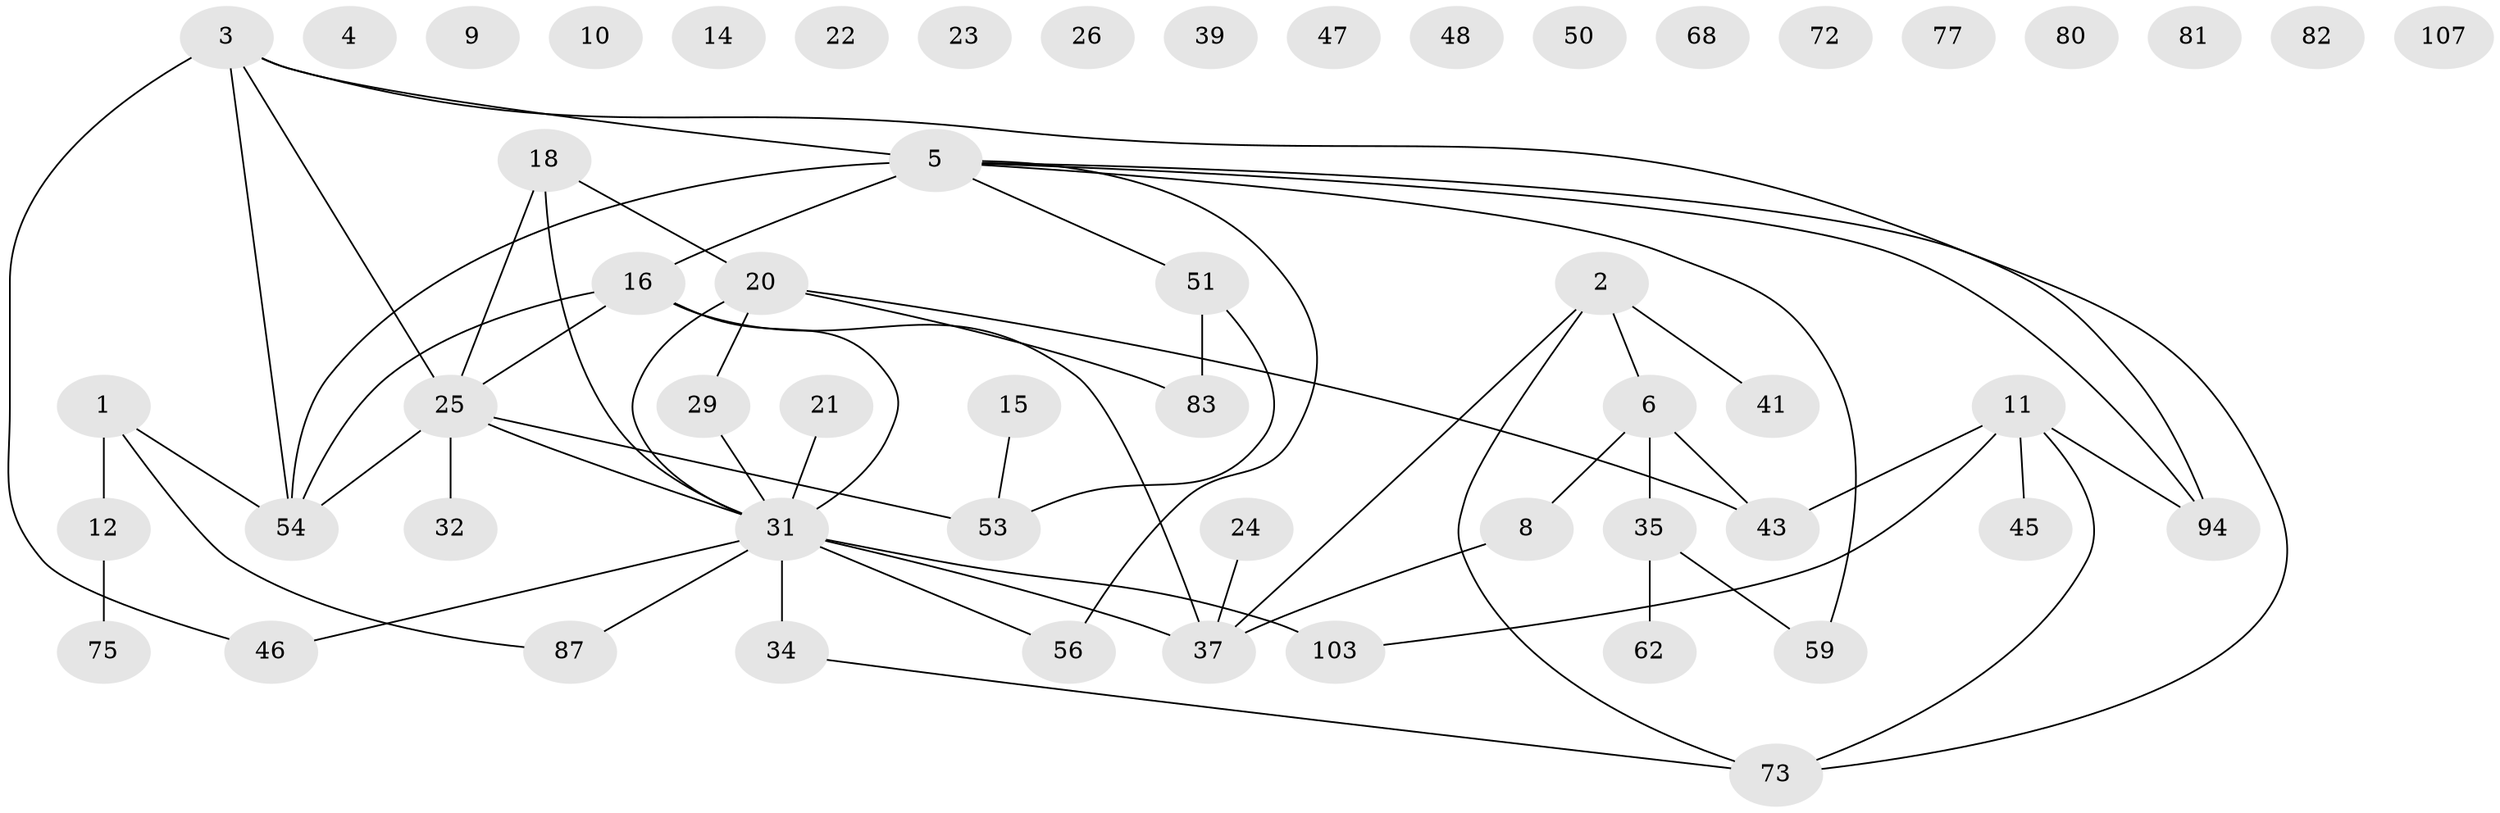 // original degree distribution, {2: 0.2818181818181818, 4: 0.12727272727272726, 3: 0.20909090909090908, 0: 0.14545454545454545, 6: 0.02727272727272727, 1: 0.19090909090909092, 5: 0.01818181818181818}
// Generated by graph-tools (version 1.1) at 2025/13/03/09/25 04:13:03]
// undirected, 55 vertices, 59 edges
graph export_dot {
graph [start="1"]
  node [color=gray90,style=filled];
  1 [super="+88"];
  2 [super="+76+36+42"];
  3 [super="+17"];
  4;
  5 [super="+7+52"];
  6 [super="+60"];
  8;
  9 [super="+91"];
  10;
  11 [super="+28+99"];
  12 [super="+13+104"];
  14;
  15 [super="+96"];
  16 [super="+58+101+38+85"];
  18;
  20 [super="+30+70"];
  21;
  22;
  23;
  24;
  25 [super="+27+65"];
  26;
  29;
  31 [super="+33"];
  32;
  34 [super="+109+44"];
  35 [super="+40"];
  37 [super="+105"];
  39;
  41;
  43 [super="+57+63"];
  45 [super="+78"];
  46 [super="+100+93"];
  47;
  48;
  50 [super="+71"];
  51 [super="+61"];
  53 [super="+67"];
  54 [super="+74"];
  56;
  59;
  62;
  68;
  72;
  73;
  75;
  77;
  80;
  81;
  82;
  83;
  87;
  94;
  103 [super="+108"];
  107;
  1 -- 54;
  1 -- 12;
  1 -- 87;
  2 -- 73;
  2 -- 6;
  2 -- 41;
  2 -- 37;
  3 -- 94;
  3 -- 54;
  3 -- 25;
  3 -- 46;
  3 -- 5;
  5 -- 16;
  5 -- 54 [weight=3];
  5 -- 56;
  5 -- 94;
  5 -- 73;
  5 -- 59;
  5 -- 51;
  6 -- 35;
  6 -- 43;
  6 -- 8;
  8 -- 37;
  11 -- 94;
  11 -- 45;
  11 -- 103;
  11 -- 43;
  11 -- 73;
  12 -- 75;
  15 -- 53;
  16 -- 37;
  16 -- 25 [weight=2];
  16 -- 31;
  16 -- 54;
  18 -- 20;
  18 -- 31;
  18 -- 25;
  20 -- 83;
  20 -- 43;
  20 -- 29;
  20 -- 31;
  21 -- 31;
  24 -- 37;
  25 -- 32;
  25 -- 53;
  25 -- 31;
  25 -- 54;
  29 -- 31;
  31 -- 34 [weight=2];
  31 -- 37;
  31 -- 103;
  31 -- 87;
  31 -- 56;
  31 -- 46;
  34 -- 73;
  35 -- 62;
  35 -- 59;
  51 -- 53;
  51 -- 83;
}
